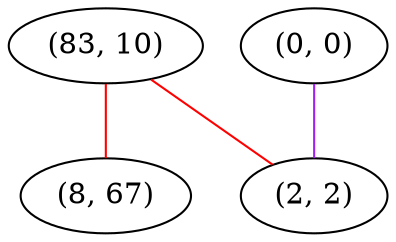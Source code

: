 graph "" {
"(83, 10)";
"(0, 0)";
"(8, 67)";
"(2, 2)";
"(83, 10)" -- "(8, 67)"  [color=red, key=0, weight=1];
"(83, 10)" -- "(2, 2)"  [color=red, key=0, weight=1];
"(0, 0)" -- "(2, 2)"  [color=purple, key=0, weight=4];
}
